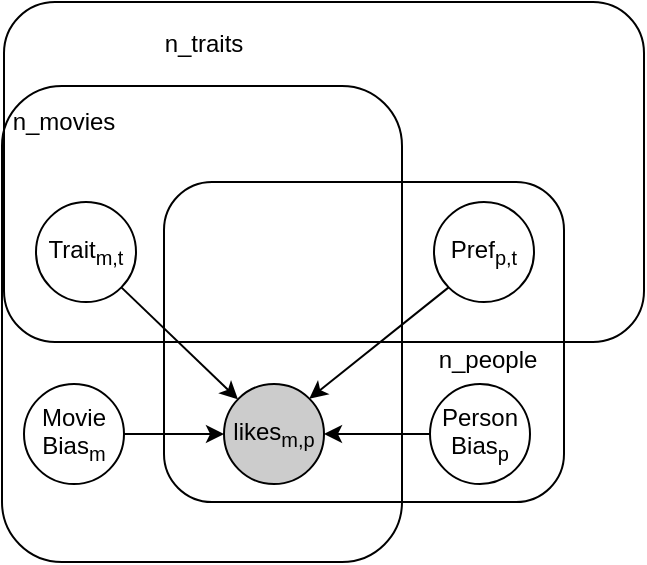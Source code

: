 <mxfile version="10.6.7" type="device"><diagram id="HjzVzeUPs3mtkUkD1XRD" name="Page-1"><mxGraphModel dx="1394" dy="747" grid="1" gridSize="10" guides="1" tooltips="1" connect="1" arrows="1" fold="1" page="1" pageScale="1" pageWidth="827" pageHeight="1169" math="0" shadow="0"><root><mxCell id="0"/><mxCell id="1" parent="0"/><mxCell id="EPEKqE-Pirdnj5t0IP7e-1" value="" style="rounded=1;whiteSpace=wrap;html=1;fillColor=none;" parent="1" vertex="1"><mxGeometry x="200" y="40" width="320" height="170" as="geometry"/></mxCell><mxCell id="EPEKqE-Pirdnj5t0IP7e-15" value="" style="rounded=1;whiteSpace=wrap;html=1;fillColor=none;" parent="1" vertex="1"><mxGeometry x="199" y="82" width="200" height="238" as="geometry"/></mxCell><mxCell id="EPEKqE-Pirdnj5t0IP7e-14" value="" style="rounded=1;whiteSpace=wrap;html=1;fillColor=none;" parent="1" vertex="1"><mxGeometry x="280" y="130" width="200" height="160" as="geometry"/></mxCell><mxCell id="EPEKqE-Pirdnj5t0IP7e-4" value="n_traits" style="text;html=1;strokeColor=none;fillColor=none;align=center;verticalAlign=middle;whiteSpace=wrap;rounded=0;" parent="1" vertex="1"><mxGeometry x="280" y="51" width="40" height="20" as="geometry"/></mxCell><mxCell id="EPEKqE-Pirdnj5t0IP7e-5" value="likes&lt;sub&gt;m,p&lt;/sub&gt;" style="ellipse;whiteSpace=wrap;html=1;aspect=fixed;fillColor=#CCCCCC;" parent="1" vertex="1"><mxGeometry x="310" y="231" width="50" height="50" as="geometry"/></mxCell><mxCell id="EPEKqE-Pirdnj5t0IP7e-10" style="rounded=0;orthogonalLoop=1;jettySize=auto;html=1;exitX=1;exitY=1;exitDx=0;exitDy=0;" parent="1" source="EPEKqE-Pirdnj5t0IP7e-9" target="EPEKqE-Pirdnj5t0IP7e-5" edge="1"><mxGeometry relative="1" as="geometry"/></mxCell><mxCell id="EPEKqE-Pirdnj5t0IP7e-9" value="&lt;div&gt;Trait&lt;sub&gt;m,t&lt;/sub&gt;&lt;/div&gt;" style="ellipse;whiteSpace=wrap;html=1;aspect=fixed;" parent="1" vertex="1"><mxGeometry x="216" y="140" width="50" height="50" as="geometry"/></mxCell><mxCell id="EPEKqE-Pirdnj5t0IP7e-12" style="rounded=0;orthogonalLoop=1;jettySize=auto;html=1;exitX=0;exitY=1;exitDx=0;exitDy=0;entryX=1;entryY=0;entryDx=0;entryDy=0;" parent="1" source="EPEKqE-Pirdnj5t0IP7e-11" target="EPEKqE-Pirdnj5t0IP7e-5" edge="1"><mxGeometry relative="1" as="geometry"/></mxCell><mxCell id="EPEKqE-Pirdnj5t0IP7e-11" value="Pref&lt;sub&gt;p,t&lt;/sub&gt;" style="ellipse;whiteSpace=wrap;html=1;aspect=fixed;" parent="1" vertex="1"><mxGeometry x="415" y="140" width="50" height="50" as="geometry"/></mxCell><mxCell id="EPEKqE-Pirdnj5t0IP7e-16" value="n_movies" style="text;html=1;strokeColor=none;fillColor=none;align=center;verticalAlign=middle;whiteSpace=wrap;rounded=0;" parent="1" vertex="1"><mxGeometry x="210" y="90" width="40" height="20" as="geometry"/></mxCell><mxCell id="EPEKqE-Pirdnj5t0IP7e-19" value="&lt;div&gt;n_people&lt;/div&gt;" style="text;html=1;strokeColor=none;fillColor=none;align=center;verticalAlign=middle;whiteSpace=wrap;rounded=0;" parent="1" vertex="1"><mxGeometry x="422" y="209" width="40" height="20" as="geometry"/></mxCell><mxCell id="o4cnNPT_ykwrS3LLucLi-9" style="edgeStyle=orthogonalEdgeStyle;rounded=0;orthogonalLoop=1;jettySize=auto;html=1;exitX=0;exitY=0.5;exitDx=0;exitDy=0;" parent="1" source="o4cnNPT_ykwrS3LLucLi-8" target="EPEKqE-Pirdnj5t0IP7e-5" edge="1"><mxGeometry relative="1" as="geometry"/></mxCell><mxCell id="o4cnNPT_ykwrS3LLucLi-8" value="&lt;div&gt;Person &lt;br&gt;&lt;/div&gt;&lt;div&gt;Bias&lt;sub&gt;p&lt;/sub&gt;&lt;br&gt;&lt;/div&gt;" style="ellipse;whiteSpace=wrap;html=1;aspect=fixed;" parent="1" vertex="1"><mxGeometry x="413" y="231" width="50" height="50" as="geometry"/></mxCell><mxCell id="o4cnNPT_ykwrS3LLucLi-11" style="edgeStyle=orthogonalEdgeStyle;rounded=0;orthogonalLoop=1;jettySize=auto;html=1;exitX=1;exitY=0.5;exitDx=0;exitDy=0;" parent="1" source="o4cnNPT_ykwrS3LLucLi-10" target="EPEKqE-Pirdnj5t0IP7e-5" edge="1"><mxGeometry relative="1" as="geometry"/></mxCell><mxCell id="o4cnNPT_ykwrS3LLucLi-10" value="&lt;div&gt;Movie&lt;/div&gt;&lt;div&gt;Bias&lt;sub&gt;m&lt;/sub&gt;&lt;br&gt;&lt;/div&gt;&lt;sub&gt;&lt;/sub&gt;" style="ellipse;whiteSpace=wrap;html=1;aspect=fixed;" parent="1" vertex="1"><mxGeometry x="210" y="231" width="50" height="50" as="geometry"/></mxCell></root></mxGraphModel></diagram></mxfile>
